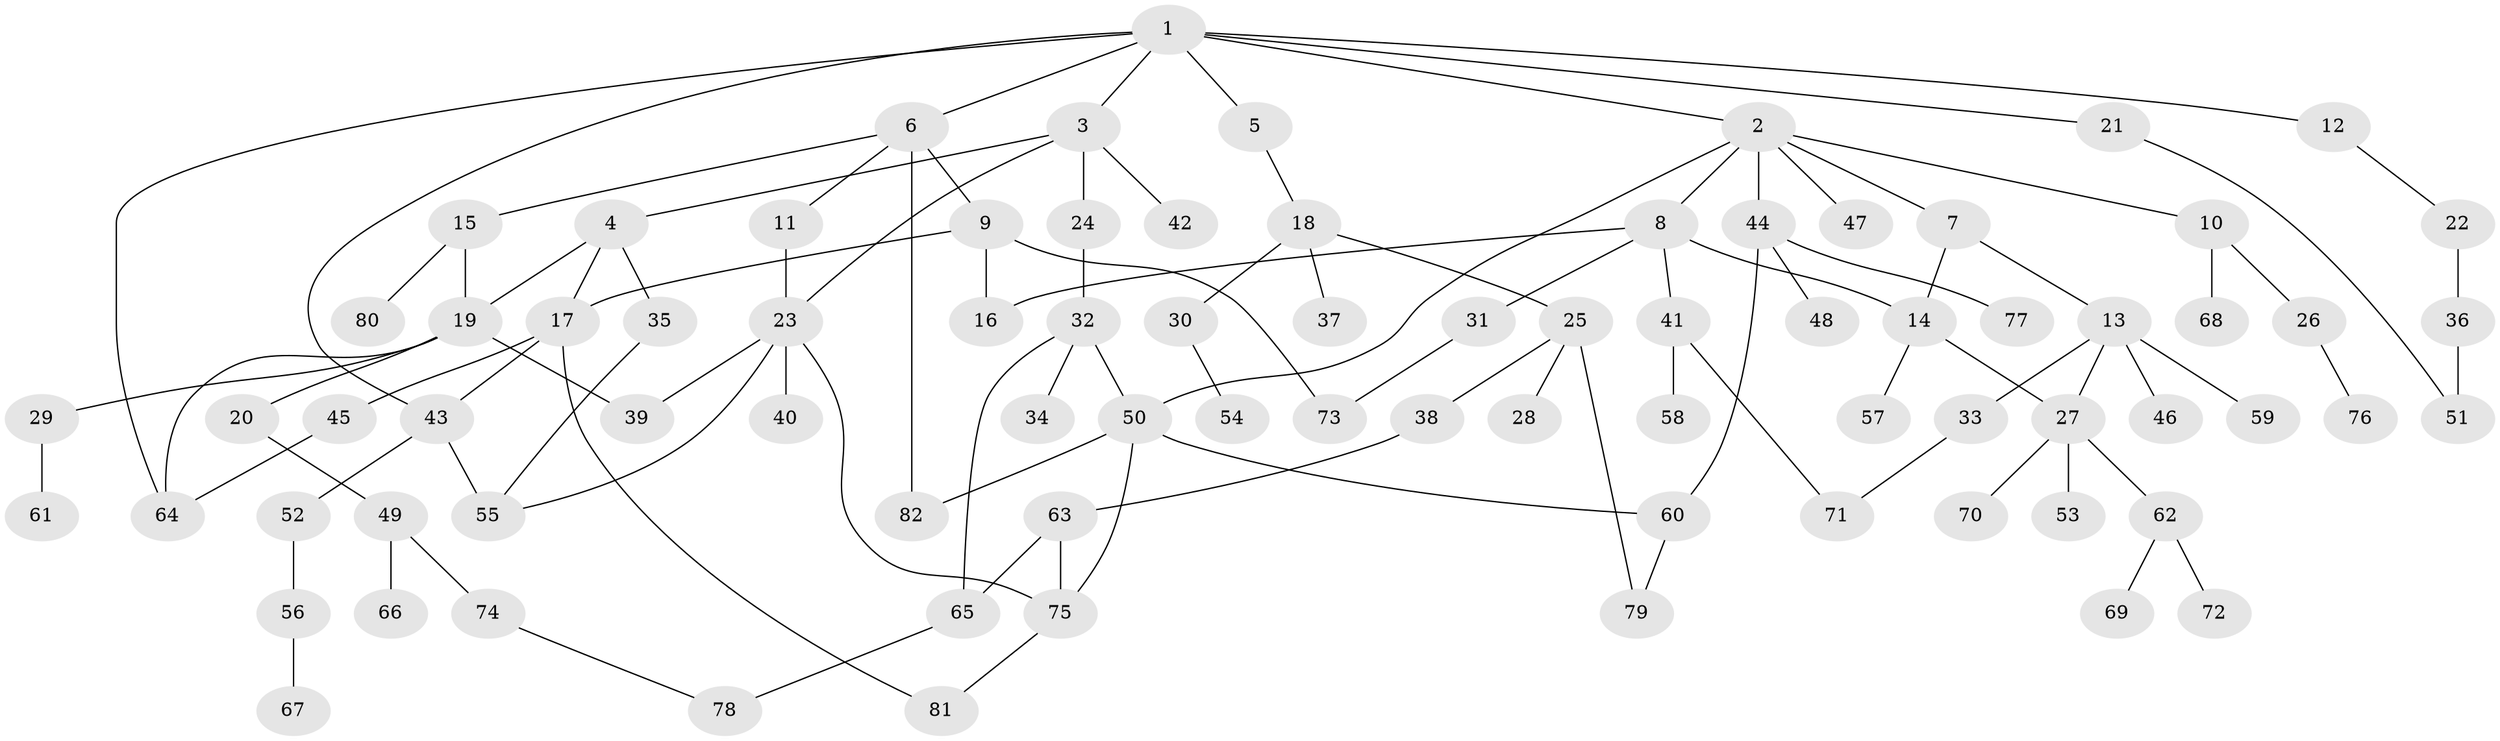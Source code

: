 // Generated by graph-tools (version 1.1) at 2025/41/03/09/25 04:41:24]
// undirected, 82 vertices, 105 edges
graph export_dot {
graph [start="1"]
  node [color=gray90,style=filled];
  1;
  2;
  3;
  4;
  5;
  6;
  7;
  8;
  9;
  10;
  11;
  12;
  13;
  14;
  15;
  16;
  17;
  18;
  19;
  20;
  21;
  22;
  23;
  24;
  25;
  26;
  27;
  28;
  29;
  30;
  31;
  32;
  33;
  34;
  35;
  36;
  37;
  38;
  39;
  40;
  41;
  42;
  43;
  44;
  45;
  46;
  47;
  48;
  49;
  50;
  51;
  52;
  53;
  54;
  55;
  56;
  57;
  58;
  59;
  60;
  61;
  62;
  63;
  64;
  65;
  66;
  67;
  68;
  69;
  70;
  71;
  72;
  73;
  74;
  75;
  76;
  77;
  78;
  79;
  80;
  81;
  82;
  1 -- 2;
  1 -- 3;
  1 -- 5;
  1 -- 6;
  1 -- 12;
  1 -- 21;
  1 -- 43;
  1 -- 64;
  2 -- 7;
  2 -- 8;
  2 -- 10;
  2 -- 44;
  2 -- 47;
  2 -- 50;
  3 -- 4;
  3 -- 23;
  3 -- 24;
  3 -- 42;
  4 -- 17;
  4 -- 19;
  4 -- 35;
  5 -- 18;
  6 -- 9;
  6 -- 11;
  6 -- 15;
  6 -- 82;
  7 -- 13;
  7 -- 14;
  8 -- 16;
  8 -- 31;
  8 -- 41;
  8 -- 14;
  9 -- 16;
  9 -- 73;
  9 -- 17;
  10 -- 26;
  10 -- 68;
  11 -- 23;
  12 -- 22;
  13 -- 33;
  13 -- 46;
  13 -- 59;
  13 -- 27;
  14 -- 27;
  14 -- 57;
  15 -- 80;
  15 -- 19;
  17 -- 45;
  17 -- 81;
  17 -- 43;
  18 -- 25;
  18 -- 30;
  18 -- 37;
  19 -- 20;
  19 -- 29;
  19 -- 39;
  19 -- 64;
  20 -- 49;
  21 -- 51;
  22 -- 36;
  23 -- 39;
  23 -- 40;
  23 -- 75;
  23 -- 55;
  24 -- 32;
  25 -- 28;
  25 -- 38;
  25 -- 79;
  26 -- 76;
  27 -- 53;
  27 -- 62;
  27 -- 70;
  29 -- 61;
  30 -- 54;
  31 -- 73;
  32 -- 34;
  32 -- 65;
  32 -- 50;
  33 -- 71;
  35 -- 55;
  36 -- 51;
  38 -- 63;
  41 -- 58;
  41 -- 71;
  43 -- 52;
  43 -- 55;
  44 -- 48;
  44 -- 77;
  44 -- 60;
  45 -- 64;
  49 -- 66;
  49 -- 74;
  50 -- 60;
  50 -- 82;
  50 -- 75;
  52 -- 56;
  56 -- 67;
  60 -- 79;
  62 -- 69;
  62 -- 72;
  63 -- 65;
  63 -- 75;
  65 -- 78;
  74 -- 78;
  75 -- 81;
}
